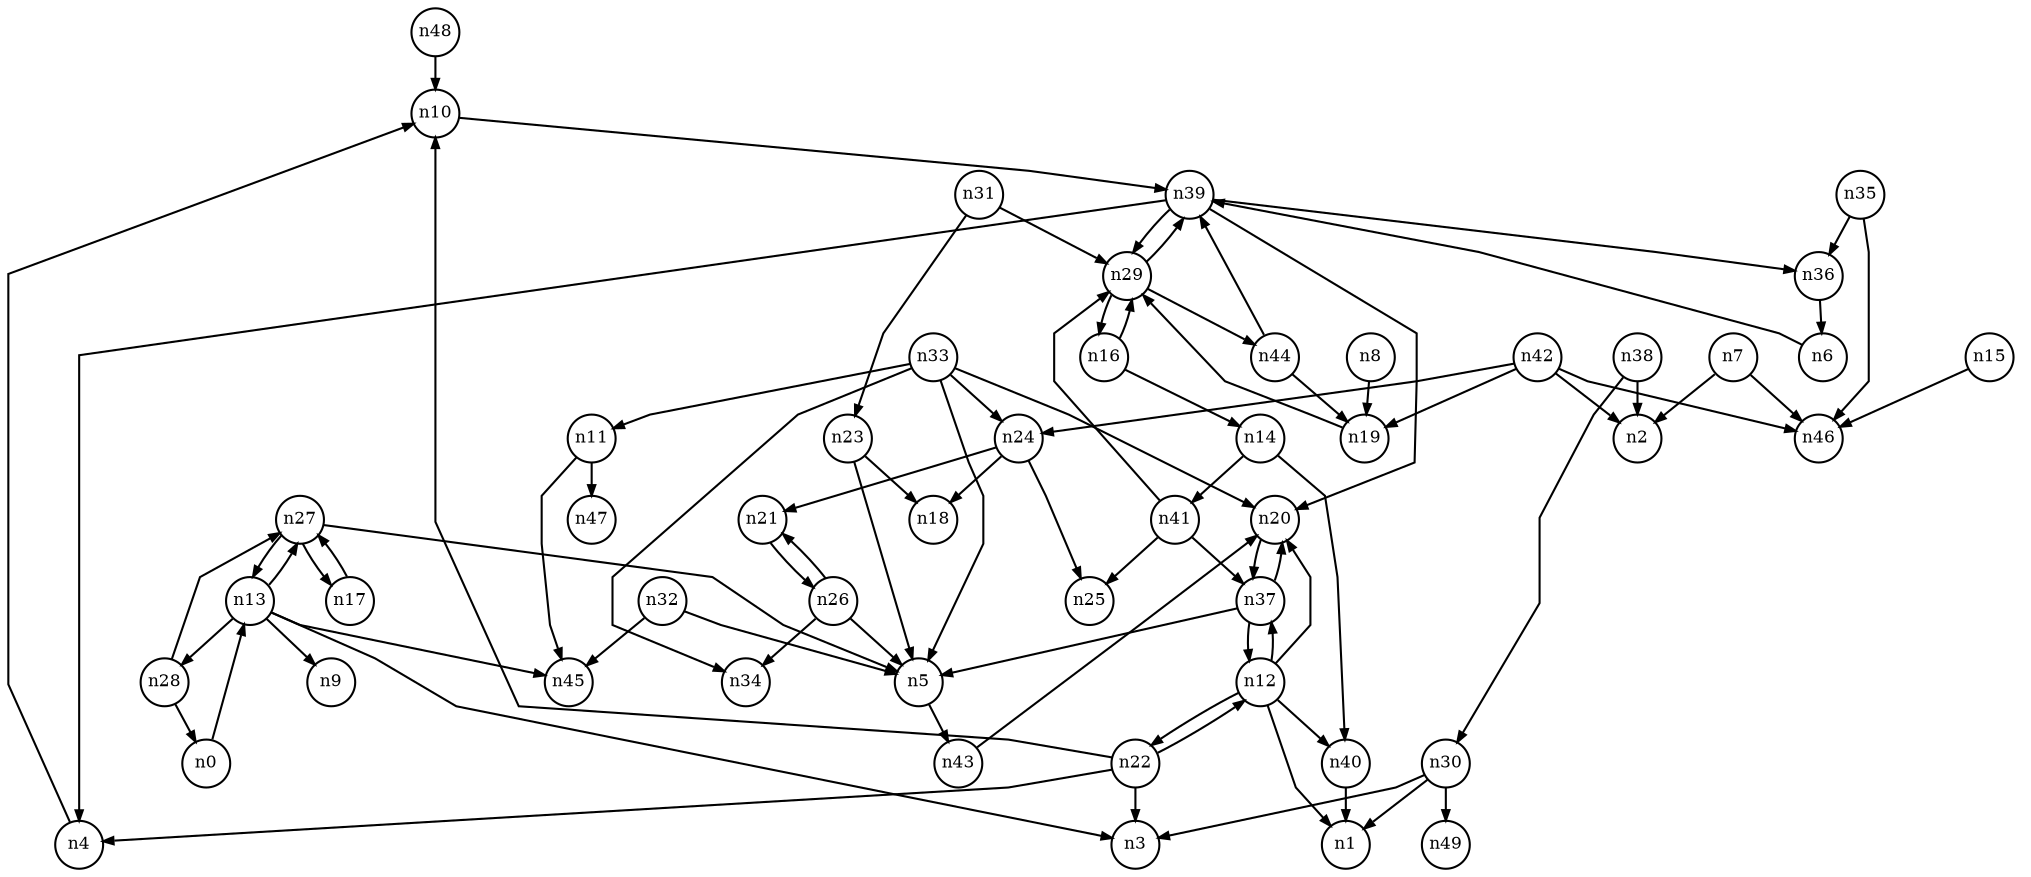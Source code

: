 digraph G{
splines=polyline;
ranksep=0.22;
nodesep=0.22;
nodesize=0.16;
fontsize=8
edge [arrowsize=0.5]
node [fontsize=8 shape=circle width=0.32 fixedsize=shape];

n10 -> n39
n4 -> n10
n43 -> n20
n5 -> n43
n7 -> n2
n7 -> n46
n19 -> n29
n8 -> n19
n11 -> n45
n11 -> n47
n12 -> n1
n12 -> n20
n12 -> n22
n12 -> n37
n12 -> n40
n20 -> n37
n22 -> n3
n22 -> n4
n22 -> n10
n22 -> n12
n37 -> n5
n37 -> n20
n37 -> n12
n40 -> n1
n13 -> n3
n13 -> n9
n13 -> n28
n13 -> n45
n13 -> n27
n28 -> n0
n28 -> n27
n14 -> n40
n14 -> n41
n15 -> n46
n16 -> n14
n16 -> n29
n23 -> n5
n23 -> n18
n24 -> n18
n24 -> n21
n24 -> n25
n21 -> n26
n26 -> n5
n26 -> n21
n26 -> n34
n27 -> n5
n27 -> n13
n27 -> n17
n17 -> n27
n0 -> n13
n29 -> n16
n29 -> n44
n29 -> n39
n44 -> n19
n44 -> n39
n30 -> n1
n30 -> n3
n30 -> n49
n31 -> n23
n31 -> n29
n32 -> n5
n32 -> n45
n33 -> n5
n33 -> n11
n33 -> n20
n33 -> n24
n33 -> n34
n36 -> n6
n35 -> n36
n35 -> n46
n6 -> n39
n38 -> n2
n38 -> n30
n39 -> n4
n39 -> n20
n39 -> n29
n39 -> n36
n41 -> n25
n41 -> n29
n41 -> n37
n42 -> n2
n42 -> n19
n42 -> n24
n42 -> n46
n48 -> n10
}
